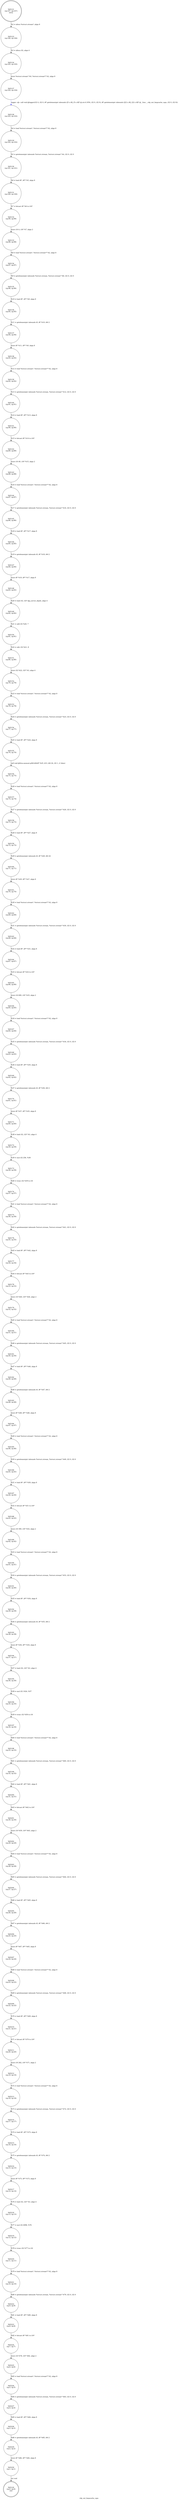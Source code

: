 digraph rdp_out_bmpcache_caps {
label="rdp_out_bmpcache_caps"
45120 [label="N45120\n(rp:0, ep:0)\nexit", shape="doublecircle"]
45121 [label="N45121\n(rp:107, ep:107)\nentry", shape="doublecircle"]
45121 -> 45123 [label="%2 = alloca %struct.stream*, align 8"]
45123 [label="N45123\n(rp:106, ep:106)", shape="circle"]
45123 -> 45124 [label="%3 = alloca i32, align 4"]
45124 [label="N45124\n(rp:105, ep:105)", shape="circle"]
45124 -> 45127 [label="store %struct.stream* %0, %struct.stream** %2, align 8"]
45127 [label="N45127\n(rp:104, ep:104)", shape="circle"]
45127 -> 45128 [label="logger --@-- call void @logger(i32 4, i32 0, i8* getelementptr inbounds ([5 x i8], [5 x i8]* @.str.4.1054, i32 0, i32 0), i8* getelementptr inbounds ([22 x i8], [22 x i8]* @__func__.rdp_out_bmpcache_caps, i32 0, i32 0))", style="dashed", color="blue"]
45128 [label="N45128\n(rp:103, ep:103)", shape="circle"]
45128 -> 45129 [label="%4 = load %struct.stream*, %struct.stream** %2, align 8"]
45129 [label="N45129\n(rp:102, ep:102)", shape="circle"]
45129 -> 45130 [label="%5 = getelementptr inbounds %struct.stream, %struct.stream* %4, i32 0, i32 0"]
45130 [label="N45130\n(rp:101, ep:101)", shape="circle"]
45130 -> 45131 [label="%6 = load i8*, i8** %5, align 8"]
45131 [label="N45131\n(rp:100, ep:100)", shape="circle"]
45131 -> 45132 [label="%7 = bitcast i8* %6 to i16*"]
45132 [label="N45132\n(rp:99, ep:99)", shape="circle"]
45132 -> 45133 [label="store i16 4, i16* %7, align 2"]
45133 [label="N45133\n(rp:98, ep:98)", shape="circle"]
45133 -> 45134 [label="%8 = load %struct.stream*, %struct.stream** %2, align 8"]
45134 [label="N45134\n(rp:97, ep:97)", shape="circle"]
45134 -> 45135 [label="%9 = getelementptr inbounds %struct.stream, %struct.stream* %8, i32 0, i32 0"]
45135 [label="N45135\n(rp:96, ep:96)", shape="circle"]
45135 -> 45136 [label="%10 = load i8*, i8** %9, align 8"]
45136 [label="N45136\n(rp:95, ep:95)", shape="circle"]
45136 -> 45137 [label="%11 = getelementptr inbounds i8, i8* %10, i64 2"]
45137 [label="N45137\n(rp:94, ep:94)", shape="circle"]
45137 -> 45138 [label="store i8* %11, i8** %9, align 8"]
45138 [label="N45138\n(rp:93, ep:93)", shape="circle"]
45138 -> 45139 [label="%12 = load %struct.stream*, %struct.stream** %2, align 8"]
45139 [label="N45139\n(rp:92, ep:92)", shape="circle"]
45139 -> 45140 [label="%13 = getelementptr inbounds %struct.stream, %struct.stream* %12, i32 0, i32 0"]
45140 [label="N45140\n(rp:91, ep:91)", shape="circle"]
45140 -> 45141 [label="%14 = load i8*, i8** %13, align 8"]
45141 [label="N45141\n(rp:90, ep:90)", shape="circle"]
45141 -> 45142 [label="%15 = bitcast i8* %14 to i16*"]
45142 [label="N45142\n(rp:89, ep:89)", shape="circle"]
45142 -> 45143 [label="store i16 40, i16* %15, align 2"]
45143 [label="N45143\n(rp:88, ep:88)", shape="circle"]
45143 -> 45144 [label="%16 = load %struct.stream*, %struct.stream** %2, align 8"]
45144 [label="N45144\n(rp:87, ep:87)", shape="circle"]
45144 -> 45145 [label="%17 = getelementptr inbounds %struct.stream, %struct.stream* %16, i32 0, i32 0"]
45145 [label="N45145\n(rp:86, ep:86)", shape="circle"]
45145 -> 45146 [label="%18 = load i8*, i8** %17, align 8"]
45146 [label="N45146\n(rp:85, ep:85)", shape="circle"]
45146 -> 45147 [label="%19 = getelementptr inbounds i8, i8* %18, i64 2"]
45147 [label="N45147\n(rp:84, ep:84)", shape="circle"]
45147 -> 45148 [label="store i8* %19, i8** %17, align 8"]
45148 [label="N45148\n(rp:83, ep:83)", shape="circle"]
45148 -> 45149 [label="%20 = load i32, i32* @g_server_depth, align 4"]
45149 [label="N45149\n(rp:82, ep:82)", shape="circle"]
45149 -> 45150 [label="%21 = add i32 %20, 7"]
45150 [label="N45150\n(rp:81, ep:81)", shape="circle"]
45150 -> 45151 [label="%22 = sdiv i32 %21, 8"]
45151 [label="N45151\n(rp:80, ep:80)", shape="circle"]
45151 -> 45152 [label="store i32 %22, i32* %3, align 4"]
45152 [label="N45152\n(rp:79, ep:79)", shape="circle"]
45152 -> 45153 [label="%23 = load %struct.stream*, %struct.stream** %2, align 8"]
45153 [label="N45153\n(rp:78, ep:78)", shape="circle"]
45153 -> 45154 [label="%24 = getelementptr inbounds %struct.stream, %struct.stream* %23, i32 0, i32 0"]
45154 [label="N45154\n(rp:77, ep:77)", shape="circle"]
45154 -> 45155 [label="%25 = load i8*, i8** %24, align 8"]
45155 [label="N45155\n(rp:76, ep:76)", shape="circle"]
45155 -> 45156 [label="call void @llvm.memset.p0i8.i64(i8* %25, i8 0, i64 24, i32 1, i1 false)"]
45156 [label="N45156\n(rp:75, ep:75)", shape="circle"]
45156 -> 45157 [label="%26 = load %struct.stream*, %struct.stream** %2, align 8"]
45157 [label="N45157\n(rp:74, ep:74)", shape="circle"]
45157 -> 45158 [label="%27 = getelementptr inbounds %struct.stream, %struct.stream* %26, i32 0, i32 0"]
45158 [label="N45158\n(rp:73, ep:73)", shape="circle"]
45158 -> 45159 [label="%28 = load i8*, i8** %27, align 8"]
45159 [label="N45159\n(rp:72, ep:72)", shape="circle"]
45159 -> 45160 [label="%29 = getelementptr inbounds i8, i8* %28, i64 24"]
45160 [label="N45160\n(rp:71, ep:71)", shape="circle"]
45160 -> 45161 [label="store i8* %29, i8** %27, align 8"]
45161 [label="N45161\n(rp:70, ep:70)", shape="circle"]
45161 -> 45162 [label="%30 = load %struct.stream*, %struct.stream** %2, align 8"]
45162 [label="N45162\n(rp:69, ep:69)", shape="circle"]
45162 -> 45163 [label="%31 = getelementptr inbounds %struct.stream, %struct.stream* %30, i32 0, i32 0"]
45163 [label="N45163\n(rp:68, ep:68)", shape="circle"]
45163 -> 45164 [label="%32 = load i8*, i8** %31, align 8"]
45164 [label="N45164\n(rp:67, ep:67)", shape="circle"]
45164 -> 45165 [label="%33 = bitcast i8* %32 to i16*"]
45165 [label="N45165\n(rp:66, ep:66)", shape="circle"]
45165 -> 45166 [label="store i16 600, i16* %33, align 2"]
45166 [label="N45166\n(rp:65, ep:65)", shape="circle"]
45166 -> 45167 [label="%34 = load %struct.stream*, %struct.stream** %2, align 8"]
45167 [label="N45167\n(rp:64, ep:64)", shape="circle"]
45167 -> 45168 [label="%35 = getelementptr inbounds %struct.stream, %struct.stream* %34, i32 0, i32 0"]
45168 [label="N45168\n(rp:63, ep:63)", shape="circle"]
45168 -> 45169 [label="%36 = load i8*, i8** %35, align 8"]
45169 [label="N45169\n(rp:62, ep:62)", shape="circle"]
45169 -> 45170 [label="%37 = getelementptr inbounds i8, i8* %36, i64 2"]
45170 [label="N45170\n(rp:61, ep:61)", shape="circle"]
45170 -> 45171 [label="store i8* %37, i8** %35, align 8"]
45171 [label="N45171\n(rp:60, ep:60)", shape="circle"]
45171 -> 45172 [label="%38 = load i32, i32* %3, align 4"]
45172 [label="N45172\n(rp:59, ep:59)", shape="circle"]
45172 -> 45173 [label="%39 = mul i32 256, %38"]
45173 [label="N45173\n(rp:58, ep:58)", shape="circle"]
45173 -> 45174 [label="%40 = trunc i32 %39 to i16"]
45174 [label="N45174\n(rp:57, ep:57)", shape="circle"]
45174 -> 45175 [label="%41 = load %struct.stream*, %struct.stream** %2, align 8"]
45175 [label="N45175\n(rp:56, ep:56)", shape="circle"]
45175 -> 45176 [label="%42 = getelementptr inbounds %struct.stream, %struct.stream* %41, i32 0, i32 0"]
45176 [label="N45176\n(rp:55, ep:55)", shape="circle"]
45176 -> 45177 [label="%43 = load i8*, i8** %42, align 8"]
45177 [label="N45177\n(rp:54, ep:54)", shape="circle"]
45177 -> 45178 [label="%44 = bitcast i8* %43 to i16*"]
45178 [label="N45178\n(rp:53, ep:53)", shape="circle"]
45178 -> 45179 [label="store i16 %40, i16* %44, align 2"]
45179 [label="N45179\n(rp:52, ep:52)", shape="circle"]
45179 -> 45180 [label="%45 = load %struct.stream*, %struct.stream** %2, align 8"]
45180 [label="N45180\n(rp:51, ep:51)", shape="circle"]
45180 -> 45181 [label="%46 = getelementptr inbounds %struct.stream, %struct.stream* %45, i32 0, i32 0"]
45181 [label="N45181\n(rp:50, ep:50)", shape="circle"]
45181 -> 45182 [label="%47 = load i8*, i8** %46, align 8"]
45182 [label="N45182\n(rp:49, ep:49)", shape="circle"]
45182 -> 45183 [label="%48 = getelementptr inbounds i8, i8* %47, i64 2"]
45183 [label="N45183\n(rp:48, ep:48)", shape="circle"]
45183 -> 45184 [label="store i8* %48, i8** %46, align 8"]
45184 [label="N45184\n(rp:47, ep:47)", shape="circle"]
45184 -> 45185 [label="%49 = load %struct.stream*, %struct.stream** %2, align 8"]
45185 [label="N45185\n(rp:46, ep:46)", shape="circle"]
45185 -> 45186 [label="%50 = getelementptr inbounds %struct.stream, %struct.stream* %49, i32 0, i32 0"]
45186 [label="N45186\n(rp:45, ep:45)", shape="circle"]
45186 -> 45187 [label="%51 = load i8*, i8** %50, align 8"]
45187 [label="N45187\n(rp:44, ep:44)", shape="circle"]
45187 -> 45188 [label="%52 = bitcast i8* %51 to i16*"]
45188 [label="N45188\n(rp:43, ep:43)", shape="circle"]
45188 -> 45189 [label="store i16 300, i16* %52, align 2"]
45189 [label="N45189\n(rp:42, ep:42)", shape="circle"]
45189 -> 45190 [label="%53 = load %struct.stream*, %struct.stream** %2, align 8"]
45190 [label="N45190\n(rp:41, ep:41)", shape="circle"]
45190 -> 45191 [label="%54 = getelementptr inbounds %struct.stream, %struct.stream* %53, i32 0, i32 0"]
45191 [label="N45191\n(rp:40, ep:40)", shape="circle"]
45191 -> 45192 [label="%55 = load i8*, i8** %54, align 8"]
45192 [label="N45192\n(rp:39, ep:39)", shape="circle"]
45192 -> 45193 [label="%56 = getelementptr inbounds i8, i8* %55, i64 2"]
45193 [label="N45193\n(rp:38, ep:38)", shape="circle"]
45193 -> 45194 [label="store i8* %56, i8** %54, align 8"]
45194 [label="N45194\n(rp:37, ep:37)", shape="circle"]
45194 -> 45195 [label="%57 = load i32, i32* %3, align 4"]
45195 [label="N45195\n(rp:36, ep:36)", shape="circle"]
45195 -> 45196 [label="%58 = mul i32 1024, %57"]
45196 [label="N45196\n(rp:35, ep:35)", shape="circle"]
45196 -> 45197 [label="%59 = trunc i32 %58 to i16"]
45197 [label="N45197\n(rp:34, ep:34)", shape="circle"]
45197 -> 45198 [label="%60 = load %struct.stream*, %struct.stream** %2, align 8"]
45198 [label="N45198\n(rp:33, ep:33)", shape="circle"]
45198 -> 45199 [label="%61 = getelementptr inbounds %struct.stream, %struct.stream* %60, i32 0, i32 0"]
45199 [label="N45199\n(rp:32, ep:32)", shape="circle"]
45199 -> 45200 [label="%62 = load i8*, i8** %61, align 8"]
45200 [label="N45200\n(rp:31, ep:31)", shape="circle"]
45200 -> 45201 [label="%63 = bitcast i8* %62 to i16*"]
45201 [label="N45201\n(rp:30, ep:30)", shape="circle"]
45201 -> 45202 [label="store i16 %59, i16* %63, align 2"]
45202 [label="N45202\n(rp:29, ep:29)", shape="circle"]
45202 -> 45203 [label="%64 = load %struct.stream*, %struct.stream** %2, align 8"]
45203 [label="N45203\n(rp:28, ep:28)", shape="circle"]
45203 -> 45204 [label="%65 = getelementptr inbounds %struct.stream, %struct.stream* %64, i32 0, i32 0"]
45204 [label="N45204\n(rp:27, ep:27)", shape="circle"]
45204 -> 45205 [label="%66 = load i8*, i8** %65, align 8"]
45205 [label="N45205\n(rp:26, ep:26)", shape="circle"]
45205 -> 45206 [label="%67 = getelementptr inbounds i8, i8* %66, i64 2"]
45206 [label="N45206\n(rp:25, ep:25)", shape="circle"]
45206 -> 45207 [label="store i8* %67, i8** %65, align 8"]
45207 [label="N45207\n(rp:24, ep:24)", shape="circle"]
45207 -> 45208 [label="%68 = load %struct.stream*, %struct.stream** %2, align 8"]
45208 [label="N45208\n(rp:23, ep:23)", shape="circle"]
45208 -> 45209 [label="%69 = getelementptr inbounds %struct.stream, %struct.stream* %68, i32 0, i32 0"]
45209 [label="N45209\n(rp:22, ep:22)", shape="circle"]
45209 -> 45210 [label="%70 = load i8*, i8** %69, align 8"]
45210 [label="N45210\n(rp:21, ep:21)", shape="circle"]
45210 -> 45211 [label="%71 = bitcast i8* %70 to i16*"]
45211 [label="N45211\n(rp:20, ep:20)", shape="circle"]
45211 -> 45212 [label="store i16 262, i16* %71, align 2"]
45212 [label="N45212\n(rp:19, ep:19)", shape="circle"]
45212 -> 45213 [label="%72 = load %struct.stream*, %struct.stream** %2, align 8"]
45213 [label="N45213\n(rp:18, ep:18)", shape="circle"]
45213 -> 45214 [label="%73 = getelementptr inbounds %struct.stream, %struct.stream* %72, i32 0, i32 0"]
45214 [label="N45214\n(rp:17, ep:17)", shape="circle"]
45214 -> 45215 [label="%74 = load i8*, i8** %73, align 8"]
45215 [label="N45215\n(rp:16, ep:16)", shape="circle"]
45215 -> 45216 [label="%75 = getelementptr inbounds i8, i8* %74, i64 2"]
45216 [label="N45216\n(rp:15, ep:15)", shape="circle"]
45216 -> 45217 [label="store i8* %75, i8** %73, align 8"]
45217 [label="N45217\n(rp:14, ep:14)", shape="circle"]
45217 -> 45218 [label="%76 = load i32, i32* %3, align 4"]
45218 [label="N45218\n(rp:13, ep:13)", shape="circle"]
45218 -> 45219 [label="%77 = mul i32 4096, %76"]
45219 [label="N45219\n(rp:12, ep:12)", shape="circle"]
45219 -> 45220 [label="%78 = trunc i32 %77 to i16"]
45220 [label="N45220\n(rp:11, ep:11)", shape="circle"]
45220 -> 45221 [label="%79 = load %struct.stream*, %struct.stream** %2, align 8"]
45221 [label="N45221\n(rp:10, ep:10)", shape="circle"]
45221 -> 45222 [label="%80 = getelementptr inbounds %struct.stream, %struct.stream* %79, i32 0, i32 0"]
45222 [label="N45222\n(rp:9, ep:9)", shape="circle"]
45222 -> 45223 [label="%81 = load i8*, i8** %80, align 8"]
45223 [label="N45223\n(rp:8, ep:8)", shape="circle"]
45223 -> 45224 [label="%82 = bitcast i8* %81 to i16*"]
45224 [label="N45224\n(rp:7, ep:7)", shape="circle"]
45224 -> 45225 [label="store i16 %78, i16* %82, align 2"]
45225 [label="N45225\n(rp:6, ep:6)", shape="circle"]
45225 -> 45226 [label="%83 = load %struct.stream*, %struct.stream** %2, align 8"]
45226 [label="N45226\n(rp:5, ep:5)", shape="circle"]
45226 -> 45227 [label="%84 = getelementptr inbounds %struct.stream, %struct.stream* %83, i32 0, i32 0"]
45227 [label="N45227\n(rp:4, ep:4)", shape="circle"]
45227 -> 45228 [label="%85 = load i8*, i8** %84, align 8"]
45228 [label="N45228\n(rp:3, ep:3)", shape="circle"]
45228 -> 45229 [label="%86 = getelementptr inbounds i8, i8* %85, i64 2"]
45229 [label="N45229\n(rp:2, ep:2)", shape="circle"]
45229 -> 45230 [label="store i8* %86, i8** %84, align 8"]
45230 [label="N45230\n(rp:1, ep:1)", shape="circle"]
45230 -> 45120 [label="ret void"]
}
